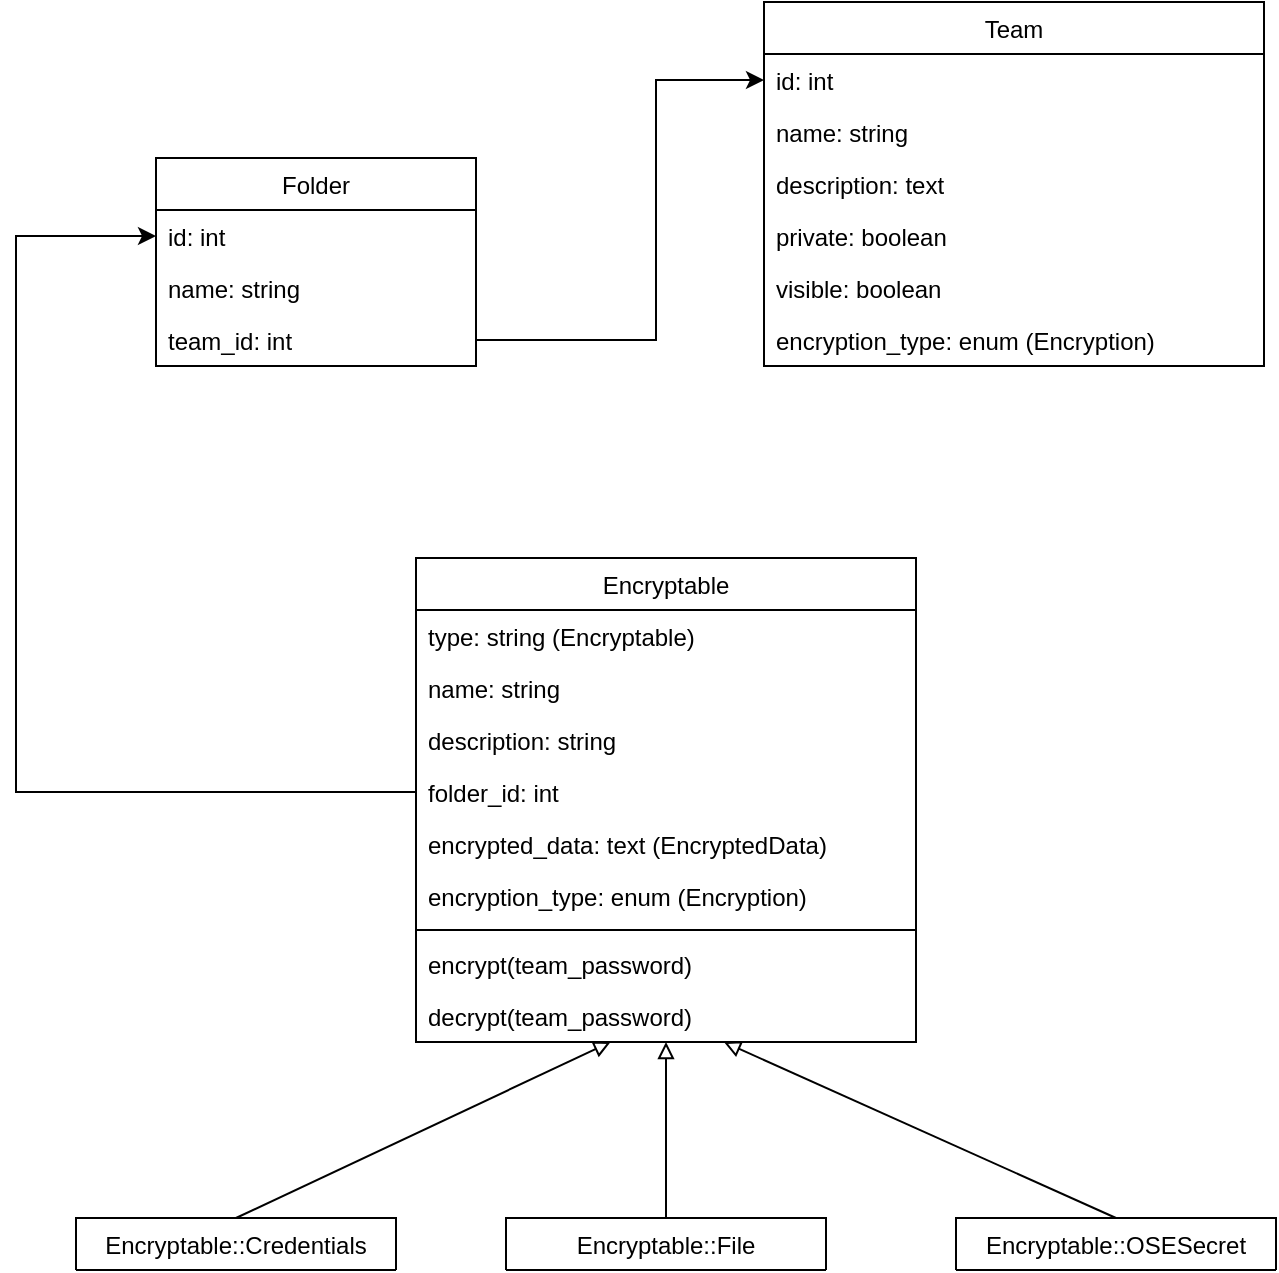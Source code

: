 <mxfile version="15.7.0" type="device"><diagram id="C5RBs43oDa-KdzZeNtuy" name="Encryptable"><mxGraphModel dx="1115" dy="635" grid="1" gridSize="10" guides="1" tooltips="1" connect="1" arrows="1" fold="1" page="1" pageScale="1" pageWidth="827" pageHeight="1169" math="0" shadow="0"><root><mxCell id="WIyWlLk6GJQsqaUBKTNV-0"/><mxCell id="WIyWlLk6GJQsqaUBKTNV-1" parent="WIyWlLk6GJQsqaUBKTNV-0"/><mxCell id="15qab--hRfW9AhJMS9pf-72" style="rounded=0;orthogonalLoop=1;jettySize=auto;html=1;startArrow=block;startFill=0;endArrow=none;endFill=0;entryX=0.5;entryY=0;entryDx=0;entryDy=0;" parent="WIyWlLk6GJQsqaUBKTNV-1" source="15qab--hRfW9AhJMS9pf-80" target="15qab--hRfW9AhJMS9pf-14" edge="1"><mxGeometry relative="1" as="geometry"><mxPoint x="264.8" y="840.52" as="sourcePoint"/></mxGeometry></mxCell><mxCell id="15qab--hRfW9AhJMS9pf-73" style="edgeStyle=orthogonalEdgeStyle;rounded=0;orthogonalLoop=1;jettySize=auto;html=1;startArrow=block;startFill=0;endArrow=none;endFill=0;" parent="WIyWlLk6GJQsqaUBKTNV-1" source="zkfFHV4jXpPFQw0GAbJ--0" target="15qab--hRfW9AhJMS9pf-20" edge="1"><mxGeometry relative="1" as="geometry"/></mxCell><mxCell id="15qab--hRfW9AhJMS9pf-74" style="rounded=0;orthogonalLoop=1;jettySize=auto;html=1;entryX=0.5;entryY=0;entryDx=0;entryDy=0;startArrow=block;startFill=0;endArrow=none;endFill=0;" parent="WIyWlLk6GJQsqaUBKTNV-1" source="15qab--hRfW9AhJMS9pf-80" target="15qab--hRfW9AhJMS9pf-26" edge="1"><mxGeometry relative="1" as="geometry"><mxPoint x="370.4" y="842.574" as="sourcePoint"/></mxGeometry></mxCell><mxCell id="zkfFHV4jXpPFQw0GAbJ--0" value="Encryptable" style="swimlane;fontStyle=0;align=center;verticalAlign=top;childLayout=stackLayout;horizontal=1;startSize=26;horizontalStack=0;resizeParent=1;resizeLast=0;collapsible=1;marginBottom=0;rounded=0;shadow=0;strokeWidth=1;" parent="WIyWlLk6GJQsqaUBKTNV-1" vertex="1"><mxGeometry x="240" y="650" width="250" height="242" as="geometry"><mxRectangle x="230" y="140" width="160" height="26" as="alternateBounds"/></mxGeometry></mxCell><mxCell id="zkfFHV4jXpPFQw0GAbJ--1" value="type: string (Encryptable)" style="text;align=left;verticalAlign=top;spacingLeft=4;spacingRight=4;overflow=hidden;rotatable=0;points=[[0,0.5],[1,0.5]];portConstraint=eastwest;" parent="zkfFHV4jXpPFQw0GAbJ--0" vertex="1"><mxGeometry y="26" width="250" height="26" as="geometry"/></mxCell><mxCell id="zkfFHV4jXpPFQw0GAbJ--2" value="name: string" style="text;align=left;verticalAlign=top;spacingLeft=4;spacingRight=4;overflow=hidden;rotatable=0;points=[[0,0.5],[1,0.5]];portConstraint=eastwest;rounded=0;shadow=0;html=0;" parent="zkfFHV4jXpPFQw0GAbJ--0" vertex="1"><mxGeometry y="52" width="250" height="26" as="geometry"/></mxCell><mxCell id="15qab--hRfW9AhJMS9pf-40" value="description: string" style="text;align=left;verticalAlign=top;spacingLeft=4;spacingRight=4;overflow=hidden;rotatable=0;points=[[0,0.5],[1,0.5]];portConstraint=eastwest;rounded=0;shadow=0;html=0;" parent="zkfFHV4jXpPFQw0GAbJ--0" vertex="1"><mxGeometry y="78" width="250" height="26" as="geometry"/></mxCell><mxCell id="zkfFHV4jXpPFQw0GAbJ--3" value="folder_id: int" style="text;align=left;verticalAlign=top;spacingLeft=4;spacingRight=4;overflow=hidden;rotatable=0;points=[[0,0.5],[1,0.5]];portConstraint=eastwest;rounded=0;shadow=0;html=0;" parent="zkfFHV4jXpPFQw0GAbJ--0" vertex="1"><mxGeometry y="104" width="250" height="26" as="geometry"/></mxCell><mxCell id="z9OF1Bif_ttRph7pxKea-6" value="encrypted_data: text (EncryptedData)" style="text;align=left;verticalAlign=top;spacingLeft=4;spacingRight=4;overflow=hidden;rotatable=0;points=[[0,0.5],[1,0.5]];portConstraint=eastwest;rounded=0;shadow=0;html=0;" parent="zkfFHV4jXpPFQw0GAbJ--0" vertex="1"><mxGeometry y="130" width="250" height="26" as="geometry"/></mxCell><mxCell id="yJHSoz2hedmOptbW5cP--0" value="encryption_type: enum (Encryption)" style="text;align=left;verticalAlign=top;spacingLeft=4;spacingRight=4;overflow=hidden;rotatable=0;points=[[0,0.5],[1,0.5]];portConstraint=eastwest;rounded=0;shadow=0;html=0;" vertex="1" parent="zkfFHV4jXpPFQw0GAbJ--0"><mxGeometry y="156" width="250" height="26" as="geometry"/></mxCell><mxCell id="zkfFHV4jXpPFQw0GAbJ--4" value="" style="line;html=1;strokeWidth=1;align=left;verticalAlign=middle;spacingTop=-1;spacingLeft=3;spacingRight=3;rotatable=0;labelPosition=right;points=[];portConstraint=eastwest;" parent="zkfFHV4jXpPFQw0GAbJ--0" vertex="1"><mxGeometry y="182" width="250" height="8" as="geometry"/></mxCell><mxCell id="15qab--hRfW9AhJMS9pf-79" value="encrypt(team_password)" style="text;align=left;verticalAlign=top;spacingLeft=4;spacingRight=4;overflow=hidden;rotatable=0;points=[[0,0.5],[1,0.5]];portConstraint=eastwest;" parent="zkfFHV4jXpPFQw0GAbJ--0" vertex="1"><mxGeometry y="190" width="250" height="26" as="geometry"/></mxCell><mxCell id="15qab--hRfW9AhJMS9pf-80" value="decrypt(team_password)" style="text;align=left;verticalAlign=top;spacingLeft=4;spacingRight=4;overflow=hidden;rotatable=0;points=[[0,0.5],[1,0.5]];portConstraint=eastwest;" parent="zkfFHV4jXpPFQw0GAbJ--0" vertex="1"><mxGeometry y="216" width="250" height="26" as="geometry"/></mxCell><mxCell id="15qab--hRfW9AhJMS9pf-0" value="Folder" style="swimlane;fontStyle=0;align=center;verticalAlign=top;childLayout=stackLayout;horizontal=1;startSize=26;horizontalStack=0;resizeParent=1;resizeLast=0;collapsible=1;marginBottom=0;rounded=0;shadow=0;strokeWidth=1;" parent="WIyWlLk6GJQsqaUBKTNV-1" vertex="1"><mxGeometry x="110" y="450" width="160" height="104" as="geometry"><mxRectangle x="330" y="560" width="160" height="26" as="alternateBounds"/></mxGeometry></mxCell><mxCell id="15qab--hRfW9AhJMS9pf-2" value="id: int" style="text;align=left;verticalAlign=top;spacingLeft=4;spacingRight=4;overflow=hidden;rotatable=0;points=[[0,0.5],[1,0.5]];portConstraint=eastwest;rounded=0;shadow=0;html=0;" parent="15qab--hRfW9AhJMS9pf-0" vertex="1"><mxGeometry y="26" width="160" height="26" as="geometry"/></mxCell><mxCell id="15qab--hRfW9AhJMS9pf-12" value="name: string" style="text;align=left;verticalAlign=top;spacingLeft=4;spacingRight=4;overflow=hidden;rotatable=0;points=[[0,0.5],[1,0.5]];portConstraint=eastwest;rounded=0;shadow=0;html=0;" parent="15qab--hRfW9AhJMS9pf-0" vertex="1"><mxGeometry y="52" width="160" height="26" as="geometry"/></mxCell><mxCell id="15qab--hRfW9AhJMS9pf-3" value="team_id: int" style="text;align=left;verticalAlign=top;spacingLeft=4;spacingRight=4;overflow=hidden;rotatable=0;points=[[0,0.5],[1,0.5]];portConstraint=eastwest;rounded=0;shadow=0;html=0;" parent="15qab--hRfW9AhJMS9pf-0" vertex="1"><mxGeometry y="78" width="160" height="26" as="geometry"/></mxCell><mxCell id="15qab--hRfW9AhJMS9pf-13" style="edgeStyle=orthogonalEdgeStyle;rounded=0;orthogonalLoop=1;jettySize=auto;html=1;entryX=0;entryY=0.5;entryDx=0;entryDy=0;startArrow=classic;startFill=1;endArrow=none;endFill=0;exitX=0;exitY=0.5;exitDx=0;exitDy=0;" parent="WIyWlLk6GJQsqaUBKTNV-1" source="15qab--hRfW9AhJMS9pf-2" target="zkfFHV4jXpPFQw0GAbJ--3" edge="1"><mxGeometry relative="1" as="geometry"><Array as="points"><mxPoint x="40" y="489"/><mxPoint x="40" y="767"/></Array></mxGeometry></mxCell><mxCell id="15qab--hRfW9AhJMS9pf-14" value="Encryptable::Credentials" style="swimlane;fontStyle=0;align=center;verticalAlign=top;childLayout=stackLayout;horizontal=1;startSize=26;horizontalStack=0;resizeParent=1;resizeLast=0;collapsible=1;marginBottom=0;rounded=0;shadow=0;strokeWidth=1;" parent="WIyWlLk6GJQsqaUBKTNV-1" vertex="1" collapsed="1"><mxGeometry x="70" y="980" width="160" height="26" as="geometry"><mxRectangle x="70" y="980" width="160" height="30" as="alternateBounds"/></mxGeometry></mxCell><mxCell id="15qab--hRfW9AhJMS9pf-20" value="Encryptable::File" style="swimlane;fontStyle=0;align=center;verticalAlign=top;childLayout=stackLayout;horizontal=1;startSize=26;horizontalStack=0;resizeParent=1;resizeLast=0;collapsible=1;marginBottom=0;rounded=0;shadow=0;strokeWidth=1;" parent="WIyWlLk6GJQsqaUBKTNV-1" vertex="1" collapsed="1"><mxGeometry x="285" y="980" width="160" height="26" as="geometry"><mxRectangle x="330" y="1080" width="160" height="30" as="alternateBounds"/></mxGeometry></mxCell><mxCell id="15qab--hRfW9AhJMS9pf-26" value="Encryptable::OSESecret" style="swimlane;fontStyle=0;align=center;verticalAlign=top;childLayout=stackLayout;horizontal=1;startSize=26;horizontalStack=0;resizeParent=1;resizeLast=0;collapsible=1;marginBottom=0;rounded=0;shadow=0;strokeWidth=1;" parent="WIyWlLk6GJQsqaUBKTNV-1" vertex="1" collapsed="1"><mxGeometry x="510" y="980" width="160" height="26" as="geometry"><mxRectangle x="520" y="1080" width="160" height="30" as="alternateBounds"/></mxGeometry></mxCell><mxCell id="z9OF1Bif_ttRph7pxKea-0" value="Team" style="swimlane;fontStyle=0;align=center;verticalAlign=top;childLayout=stackLayout;horizontal=1;startSize=26;horizontalStack=0;resizeParent=1;resizeLast=0;collapsible=1;marginBottom=0;rounded=0;shadow=0;strokeWidth=1;" parent="WIyWlLk6GJQsqaUBKTNV-1" vertex="1"><mxGeometry x="414" y="372" width="250" height="182" as="geometry"><mxRectangle x="230" y="140" width="160" height="26" as="alternateBounds"/></mxGeometry></mxCell><mxCell id="z9OF1Bif_ttRph7pxKea-1" value="id: int" style="text;align=left;verticalAlign=top;spacingLeft=4;spacingRight=4;overflow=hidden;rotatable=0;points=[[0,0.5],[1,0.5]];portConstraint=eastwest;rounded=0;shadow=0;html=0;" parent="z9OF1Bif_ttRph7pxKea-0" vertex="1"><mxGeometry y="26" width="250" height="26" as="geometry"/></mxCell><mxCell id="z9OF1Bif_ttRph7pxKea-2" value="name: string" style="text;align=left;verticalAlign=top;spacingLeft=4;spacingRight=4;overflow=hidden;rotatable=0;points=[[0,0.5],[1,0.5]];portConstraint=eastwest;rounded=0;shadow=0;html=0;" parent="z9OF1Bif_ttRph7pxKea-0" vertex="1"><mxGeometry y="52" width="250" height="26" as="geometry"/></mxCell><mxCell id="yJHSoz2hedmOptbW5cP--6" value="description: text" style="text;align=left;verticalAlign=top;spacingLeft=4;spacingRight=4;overflow=hidden;rotatable=0;points=[[0,0.5],[1,0.5]];portConstraint=eastwest;rounded=0;shadow=0;html=0;" vertex="1" parent="z9OF1Bif_ttRph7pxKea-0"><mxGeometry y="78" width="250" height="26" as="geometry"/></mxCell><mxCell id="yJHSoz2hedmOptbW5cP--4" value="private: boolean" style="text;align=left;verticalAlign=top;spacingLeft=4;spacingRight=4;overflow=hidden;rotatable=0;points=[[0,0.5],[1,0.5]];portConstraint=eastwest;rounded=0;shadow=0;html=0;" vertex="1" parent="z9OF1Bif_ttRph7pxKea-0"><mxGeometry y="104" width="250" height="26" as="geometry"/></mxCell><mxCell id="yJHSoz2hedmOptbW5cP--5" value="visible: boolean" style="text;align=left;verticalAlign=top;spacingLeft=4;spacingRight=4;overflow=hidden;rotatable=0;points=[[0,0.5],[1,0.5]];portConstraint=eastwest;rounded=0;shadow=0;html=0;" vertex="1" parent="z9OF1Bif_ttRph7pxKea-0"><mxGeometry y="130" width="250" height="26" as="geometry"/></mxCell><mxCell id="z9OF1Bif_ttRph7pxKea-3" value="encryption_type: enum (Encryption)" style="text;align=left;verticalAlign=top;spacingLeft=4;spacingRight=4;overflow=hidden;rotatable=0;points=[[0,0.5],[1,0.5]];portConstraint=eastwest;rounded=0;shadow=0;html=0;" parent="z9OF1Bif_ttRph7pxKea-0" vertex="1"><mxGeometry y="156" width="250" height="26" as="geometry"/></mxCell><mxCell id="z9OF1Bif_ttRph7pxKea-5" style="edgeStyle=orthogonalEdgeStyle;rounded=0;orthogonalLoop=1;jettySize=auto;html=1;entryX=0;entryY=0.5;entryDx=0;entryDy=0;exitX=1;exitY=0.5;exitDx=0;exitDy=0;" parent="WIyWlLk6GJQsqaUBKTNV-1" source="15qab--hRfW9AhJMS9pf-3" target="z9OF1Bif_ttRph7pxKea-1" edge="1"><mxGeometry relative="1" as="geometry"><Array as="points"><mxPoint x="360" y="541"/><mxPoint x="360" y="411"/></Array></mxGeometry></mxCell></root></mxGraphModel></diagram></mxfile>